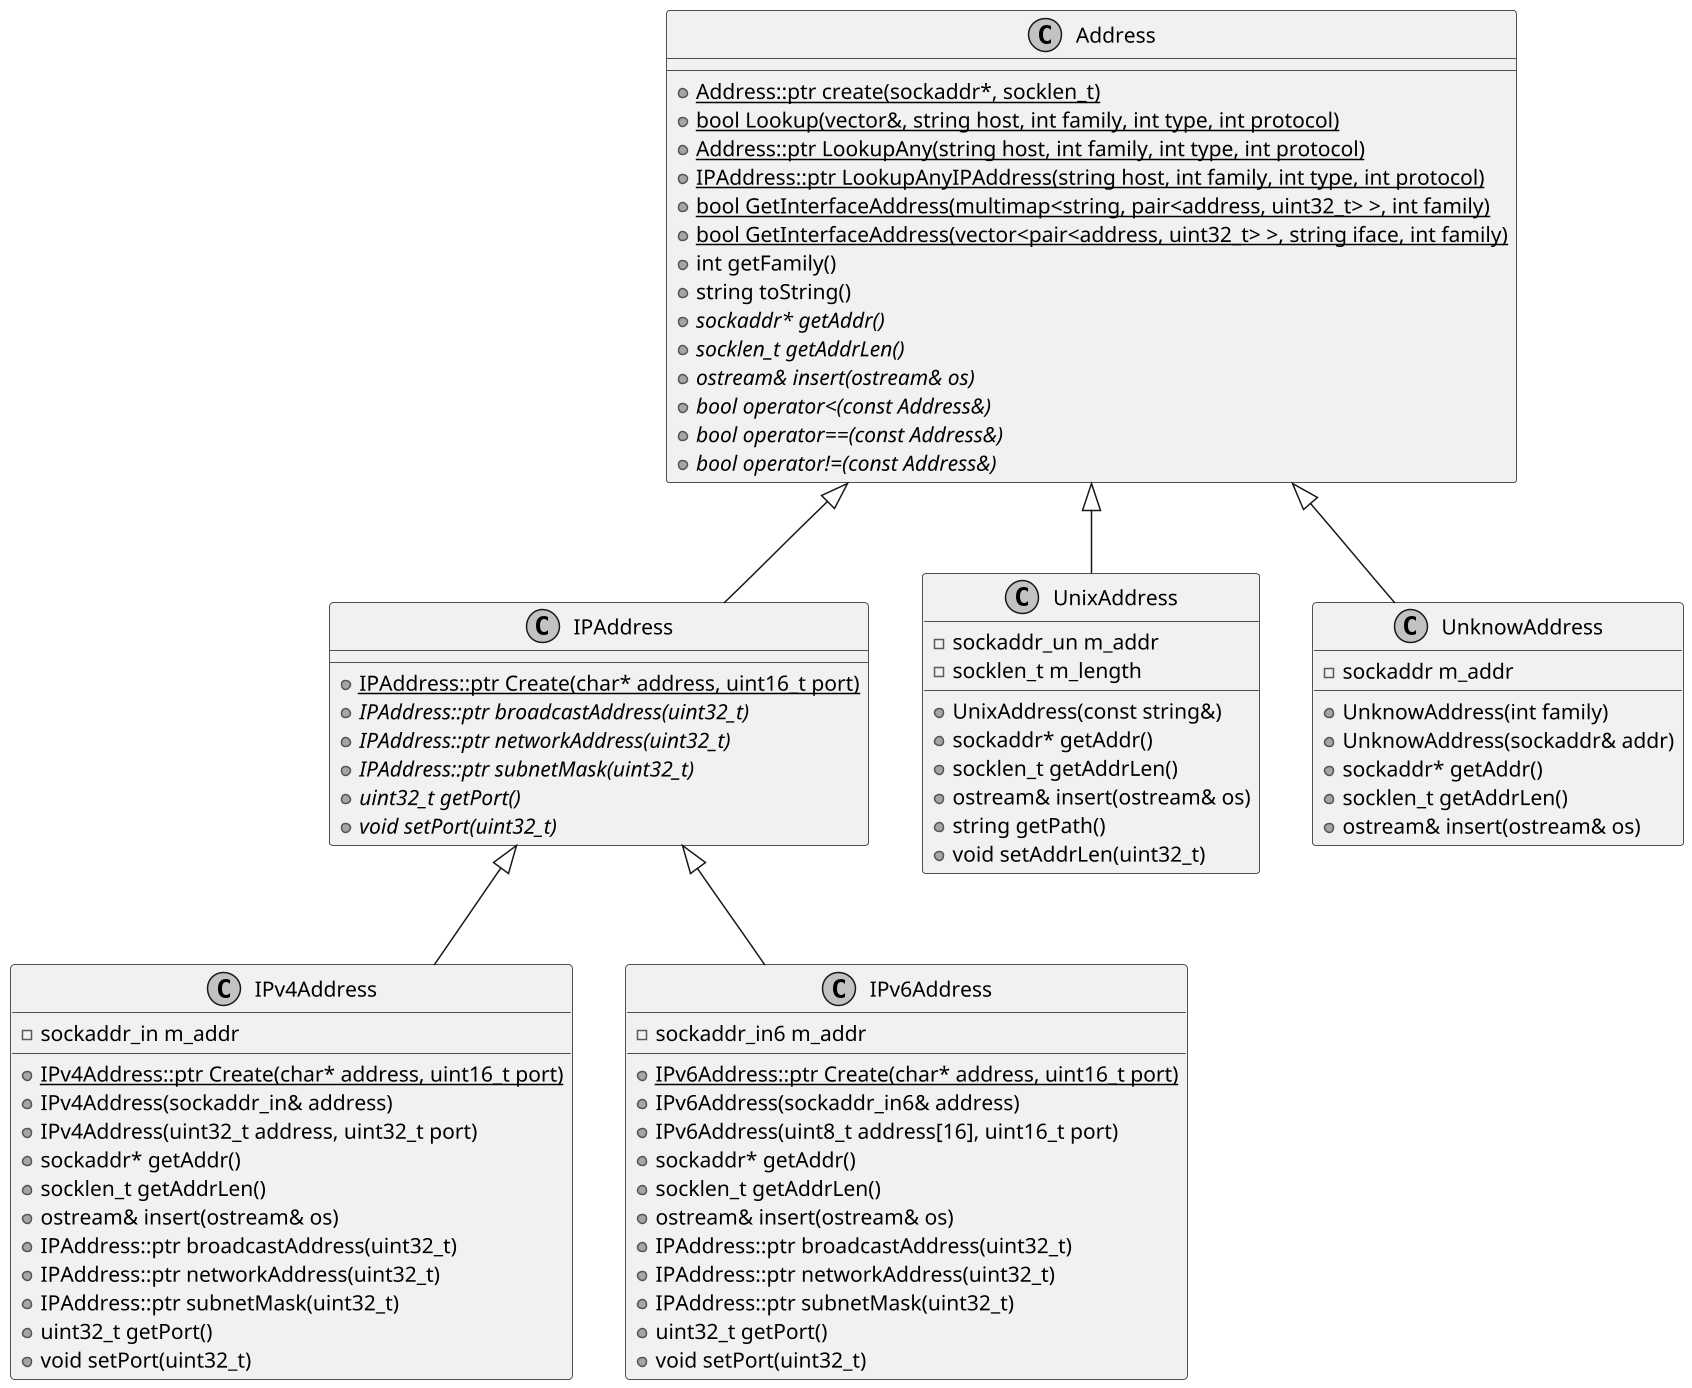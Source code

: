 @startuml
scale 1.5
skinparam monochrome true
class Address {
    {static} +Address::ptr create(sockaddr*, socklen_t)
    {static} +bool Lookup(vector&, string host, int family, int type, int protocol)
    {static} +Address::ptr LookupAny(string host, int family, int type, int protocol)
    {static} +IPAddress::ptr LookupAnyIPAddress(string host, int family, int type, int protocol)
    {static} +bool GetInterfaceAddress(multimap<string, pair<address, uint32_t> >, int family)
    {static} +bool GetInterfaceAddress(vector<pair<address, uint32_t> >, string iface, int family)
    +int getFamily()
    +string toString()
    {abstract} +sockaddr* getAddr()
    {abstract} +socklen_t getAddrLen()
    {abstract} +ostream& insert(ostream& os)
    {abstract} +bool operator<(const Address&)
    {abstract} +bool operator==(const Address&)
    {abstract} +bool operator!=(const Address&)
}

class IPAddress {
    {static} +IPAddress::ptr Create(char* address, uint16_t port)
    {abstract} +IPAddress::ptr broadcastAddress(uint32_t)
    {abstract} +IPAddress::ptr networkAddress(uint32_t)
    {abstract} +IPAddress::ptr subnetMask(uint32_t)
    {abstract} +uint32_t getPort()
    {abstract} +void setPort(uint32_t)
}

class IPv4Address {
    {static} +IPv4Address::ptr Create(char* address, uint16_t port)
    +IPv4Address(sockaddr_in& address)
    +IPv4Address(uint32_t address, uint32_t port)
    +sockaddr* getAddr()
    +socklen_t getAddrLen()
    +ostream& insert(ostream& os)
    +IPAddress::ptr broadcastAddress(uint32_t)
    +IPAddress::ptr networkAddress(uint32_t)
    +IPAddress::ptr subnetMask(uint32_t)
    +uint32_t getPort()
    +void setPort(uint32_t)

    -sockaddr_in m_addr
}

class IPv6Address {
    {static} +IPv6Address::ptr Create(char* address, uint16_t port)
    +IPv6Address(sockaddr_in6& address)
    +IPv6Address(uint8_t address[16], uint16_t port)
    +sockaddr* getAddr()
    +socklen_t getAddrLen()
    +ostream& insert(ostream& os)
    +IPAddress::ptr broadcastAddress(uint32_t)
    +IPAddress::ptr networkAddress(uint32_t)
    +IPAddress::ptr subnetMask(uint32_t)
    +uint32_t getPort()
    +void setPort(uint32_t)

    -sockaddr_in6 m_addr
}

class UnixAddress {
    +UnixAddress(const string&)
    +sockaddr* getAddr()
    +socklen_t getAddrLen()
    +ostream& insert(ostream& os)
    +string getPath()
    +void setAddrLen(uint32_t)

    -sockaddr_un m_addr
    -socklen_t m_length
}

class UnknowAddress {
    +UnknowAddress(int family)
    +UnknowAddress(sockaddr& addr)
    +sockaddr* getAddr()
    +socklen_t getAddrLen()
    +ostream& insert(ostream& os)

    -sockaddr m_addr
}

Address <|-- IPAddress
IPAddress <|-- IPv4Address
IPAddress <|-- IPv6Address
Address <|-- UnixAddress
Address <|-- UnknowAddress

@enduml